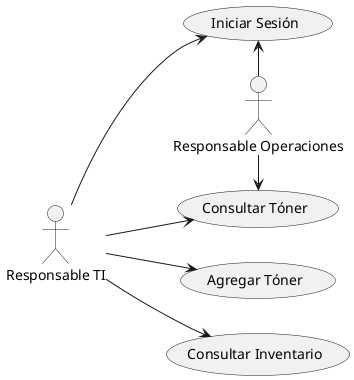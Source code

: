 @startuml

left to right direction
actor "Responsable TI" as resIT
actor "Responsable Operaciones" as resOpe 

usecase "Iniciar Sesión" as login
usecase "Agregar Tóner" as agregarToner
usecase "Consultar Tóner" as consultaToner
usecase "Consultar Inventario"as consulInv

resIT --> login
resIT --> agregarToner
resIT --> consultaToner
resIT --> consulInv



login <- resOpe
consultaToner <--left-- resOpe

@enduml


